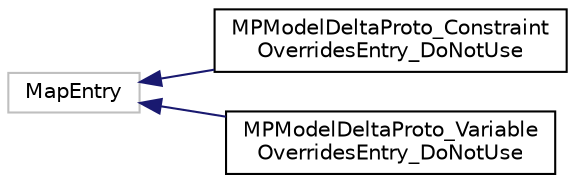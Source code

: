 digraph "Graphical Class Hierarchy"
{
 // LATEX_PDF_SIZE
  edge [fontname="Helvetica",fontsize="10",labelfontname="Helvetica",labelfontsize="10"];
  node [fontname="Helvetica",fontsize="10",shape=record];
  rankdir="LR";
  Node0 [label="MapEntry",height=0.2,width=0.4,color="grey75", fillcolor="white", style="filled",tooltip=" "];
  Node0 -> Node1 [dir="back",color="midnightblue",fontsize="10",style="solid",fontname="Helvetica"];
  Node1 [label="MPModelDeltaProto_Constraint\lOverridesEntry_DoNotUse",height=0.2,width=0.4,color="black", fillcolor="white", style="filled",URL="$classoperations__research_1_1_m_p_model_delta_proto___constraint_overrides_entry___do_not_use.html",tooltip=" "];
  Node0 -> Node2 [dir="back",color="midnightblue",fontsize="10",style="solid",fontname="Helvetica"];
  Node2 [label="MPModelDeltaProto_Variable\lOverridesEntry_DoNotUse",height=0.2,width=0.4,color="black", fillcolor="white", style="filled",URL="$classoperations__research_1_1_m_p_model_delta_proto___variable_overrides_entry___do_not_use.html",tooltip=" "];
}
